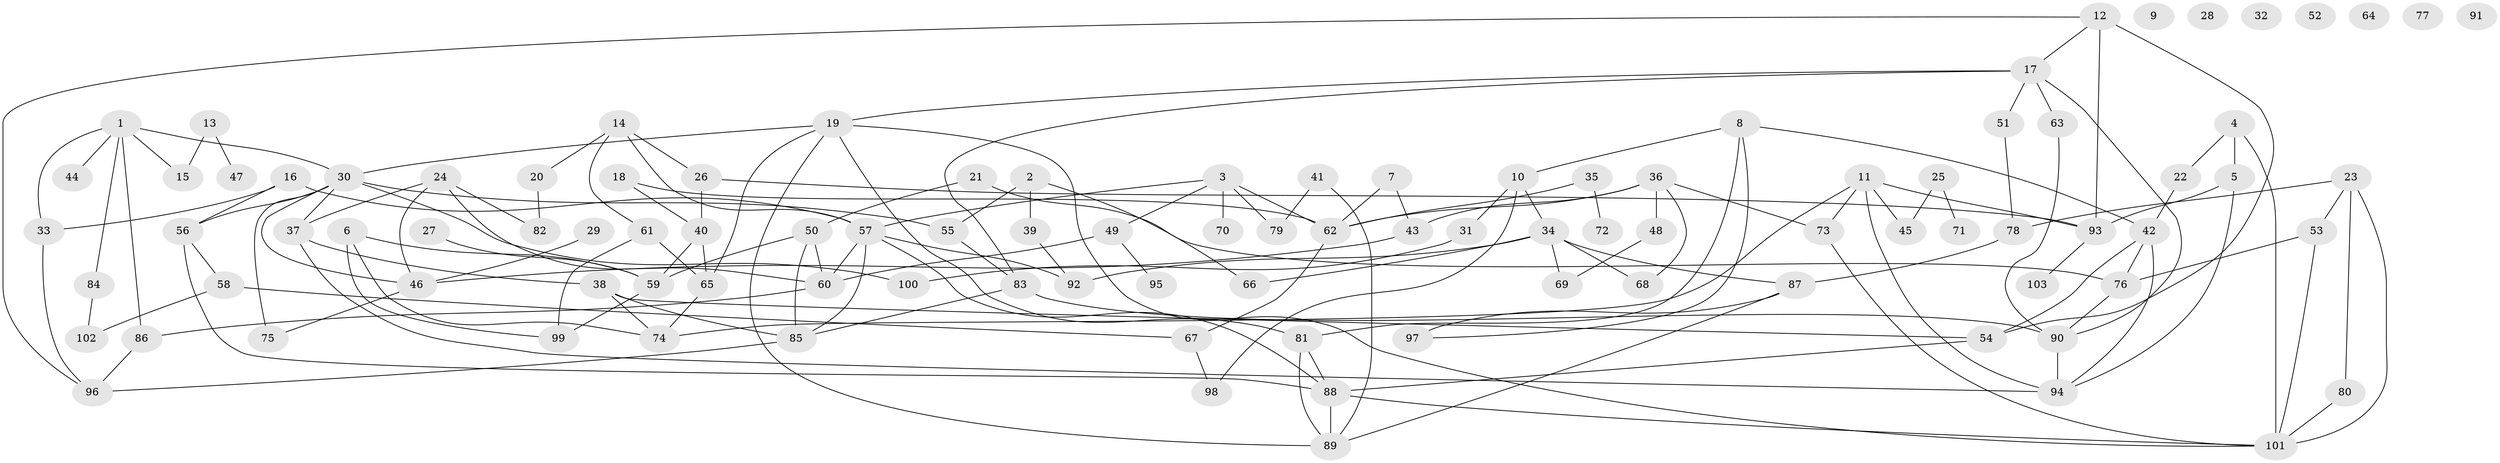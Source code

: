 // Generated by graph-tools (version 1.1) at 2025/00/03/09/25 03:00:48]
// undirected, 103 vertices, 158 edges
graph export_dot {
graph [start="1"]
  node [color=gray90,style=filled];
  1;
  2;
  3;
  4;
  5;
  6;
  7;
  8;
  9;
  10;
  11;
  12;
  13;
  14;
  15;
  16;
  17;
  18;
  19;
  20;
  21;
  22;
  23;
  24;
  25;
  26;
  27;
  28;
  29;
  30;
  31;
  32;
  33;
  34;
  35;
  36;
  37;
  38;
  39;
  40;
  41;
  42;
  43;
  44;
  45;
  46;
  47;
  48;
  49;
  50;
  51;
  52;
  53;
  54;
  55;
  56;
  57;
  58;
  59;
  60;
  61;
  62;
  63;
  64;
  65;
  66;
  67;
  68;
  69;
  70;
  71;
  72;
  73;
  74;
  75;
  76;
  77;
  78;
  79;
  80;
  81;
  82;
  83;
  84;
  85;
  86;
  87;
  88;
  89;
  90;
  91;
  92;
  93;
  94;
  95;
  96;
  97;
  98;
  99;
  100;
  101;
  102;
  103;
  1 -- 15;
  1 -- 30;
  1 -- 33;
  1 -- 44;
  1 -- 84;
  1 -- 86;
  2 -- 39;
  2 -- 55;
  2 -- 66;
  3 -- 49;
  3 -- 57;
  3 -- 62;
  3 -- 70;
  3 -- 79;
  4 -- 5;
  4 -- 22;
  4 -- 101;
  5 -- 93;
  5 -- 94;
  6 -- 59;
  6 -- 74;
  6 -- 99;
  7 -- 43;
  7 -- 62;
  8 -- 10;
  8 -- 42;
  8 -- 81;
  8 -- 97;
  10 -- 31;
  10 -- 34;
  10 -- 98;
  11 -- 45;
  11 -- 73;
  11 -- 74;
  11 -- 93;
  11 -- 94;
  12 -- 17;
  12 -- 54;
  12 -- 93;
  12 -- 96;
  13 -- 15;
  13 -- 47;
  14 -- 20;
  14 -- 26;
  14 -- 57;
  14 -- 61;
  16 -- 33;
  16 -- 56;
  16 -- 57;
  17 -- 19;
  17 -- 51;
  17 -- 63;
  17 -- 83;
  17 -- 90;
  18 -- 40;
  18 -- 62;
  19 -- 30;
  19 -- 65;
  19 -- 81;
  19 -- 89;
  19 -- 101;
  20 -- 82;
  21 -- 50;
  21 -- 76;
  22 -- 42;
  23 -- 53;
  23 -- 78;
  23 -- 80;
  23 -- 101;
  24 -- 37;
  24 -- 46;
  24 -- 60;
  24 -- 82;
  25 -- 45;
  25 -- 71;
  26 -- 40;
  26 -- 93;
  27 -- 59;
  29 -- 46;
  30 -- 37;
  30 -- 46;
  30 -- 55;
  30 -- 56;
  30 -- 75;
  30 -- 100;
  31 -- 100;
  33 -- 96;
  34 -- 66;
  34 -- 68;
  34 -- 69;
  34 -- 87;
  34 -- 92;
  35 -- 62;
  35 -- 72;
  36 -- 43;
  36 -- 48;
  36 -- 62;
  36 -- 68;
  36 -- 73;
  37 -- 38;
  37 -- 94;
  38 -- 54;
  38 -- 74;
  38 -- 85;
  39 -- 92;
  40 -- 59;
  40 -- 65;
  41 -- 79;
  41 -- 89;
  42 -- 54;
  42 -- 76;
  42 -- 94;
  43 -- 46;
  46 -- 75;
  48 -- 69;
  49 -- 60;
  49 -- 95;
  50 -- 59;
  50 -- 60;
  50 -- 85;
  51 -- 78;
  53 -- 76;
  53 -- 101;
  54 -- 88;
  55 -- 83;
  56 -- 58;
  56 -- 88;
  57 -- 60;
  57 -- 85;
  57 -- 88;
  57 -- 92;
  58 -- 67;
  58 -- 102;
  59 -- 99;
  60 -- 86;
  61 -- 65;
  61 -- 99;
  62 -- 67;
  63 -- 90;
  65 -- 74;
  67 -- 98;
  73 -- 101;
  76 -- 90;
  78 -- 87;
  80 -- 101;
  81 -- 88;
  81 -- 89;
  83 -- 85;
  83 -- 90;
  84 -- 102;
  85 -- 96;
  86 -- 96;
  87 -- 89;
  87 -- 97;
  88 -- 89;
  88 -- 101;
  90 -- 94;
  93 -- 103;
}
